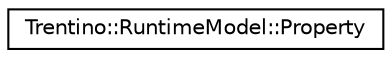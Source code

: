 digraph G
{
  edge [fontname="Helvetica",fontsize="10",labelfontname="Helvetica",labelfontsize="10"];
  node [fontname="Helvetica",fontsize="10",shape=record];
  rankdir="LR";
  Node1 [label="Trentino::RuntimeModel::Property",height=0.2,width=0.4,color="black", fillcolor="white", style="filled",URL="$class_trentino_1_1_runtime_model_1_1_property.html",tooltip="Represents an SCA property at runtime."];
}
